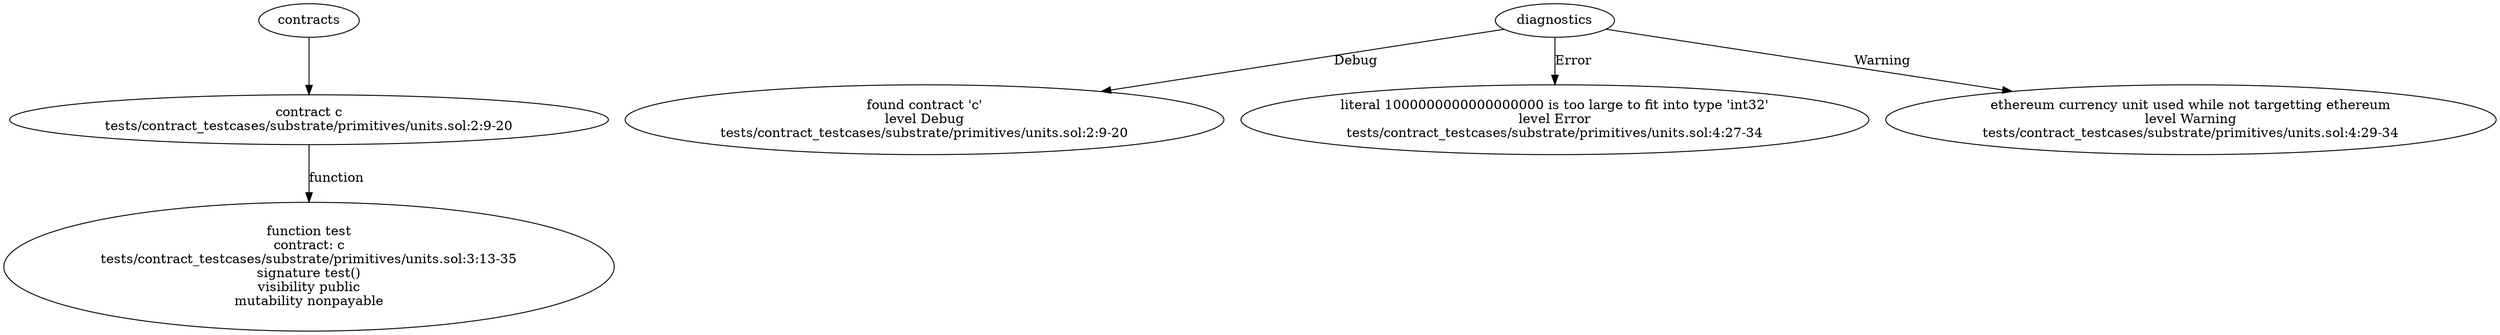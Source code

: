 strict digraph "tests/contract_testcases/substrate/primitives/units.sol" {
	contract [label="contract c\ntests/contract_testcases/substrate/primitives/units.sol:2:9-20"]
	test [label="function test\ncontract: c\ntests/contract_testcases/substrate/primitives/units.sol:3:13-35\nsignature test()\nvisibility public\nmutability nonpayable"]
	diagnostic [label="found contract 'c'\nlevel Debug\ntests/contract_testcases/substrate/primitives/units.sol:2:9-20"]
	diagnostic_5 [label="literal 1000000000000000000 is too large to fit into type 'int32'\nlevel Error\ntests/contract_testcases/substrate/primitives/units.sol:4:27-34"]
	diagnostic_6 [label="ethereum currency unit used while not targetting ethereum\nlevel Warning\ntests/contract_testcases/substrate/primitives/units.sol:4:29-34"]
	contracts -> contract
	contract -> test [label="function"]
	diagnostics -> diagnostic [label="Debug"]
	diagnostics -> diagnostic_5 [label="Error"]
	diagnostics -> diagnostic_6 [label="Warning"]
}
